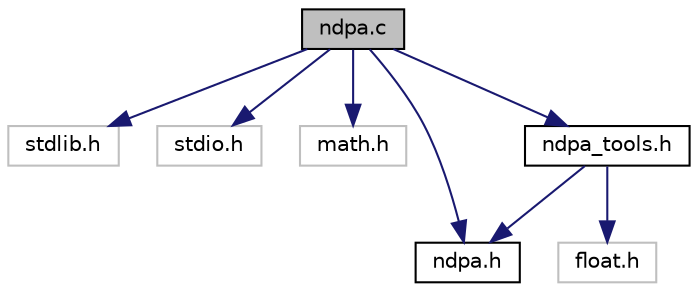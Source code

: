 digraph "ndpa.c"
{
 // LATEX_PDF_SIZE
  edge [fontname="Helvetica",fontsize="10",labelfontname="Helvetica",labelfontsize="10"];
  node [fontname="Helvetica",fontsize="10",shape=record];
  Node1 [label="ndpa.c",height=0.2,width=0.4,color="black", fillcolor="grey75", style="filled", fontcolor="black",tooltip="Occuity NDPA main interface module."];
  Node1 -> Node2 [color="midnightblue",fontsize="10",style="solid",fontname="Helvetica"];
  Node2 [label="stdlib.h",height=0.2,width=0.4,color="grey75", fillcolor="white", style="filled",tooltip=" "];
  Node1 -> Node3 [color="midnightblue",fontsize="10",style="solid",fontname="Helvetica"];
  Node3 [label="stdio.h",height=0.2,width=0.4,color="grey75", fillcolor="white", style="filled",tooltip=" "];
  Node1 -> Node4 [color="midnightblue",fontsize="10",style="solid",fontname="Helvetica"];
  Node4 [label="math.h",height=0.2,width=0.4,color="grey75", fillcolor="white", style="filled",tooltip=" "];
  Node1 -> Node5 [color="midnightblue",fontsize="10",style="solid",fontname="Helvetica"];
  Node5 [label="ndpa.h",height=0.2,width=0.4,color="black", fillcolor="white", style="filled",URL="$ndpa_8h.html",tooltip="Occuity NDPA main module (ndpa.c) definitions."];
  Node1 -> Node6 [color="midnightblue",fontsize="10",style="solid",fontname="Helvetica"];
  Node6 [label="ndpa_tools.h",height=0.2,width=0.4,color="black", fillcolor="white", style="filled",URL="$ndpa__tools_8h.html",tooltip="Definitions for ndpa_tools.c."];
  Node6 -> Node7 [color="midnightblue",fontsize="10",style="solid",fontname="Helvetica"];
  Node7 [label="float.h",height=0.2,width=0.4,color="grey75", fillcolor="white", style="filled",tooltip=" "];
  Node6 -> Node5 [color="midnightblue",fontsize="10",style="solid",fontname="Helvetica"];
}
